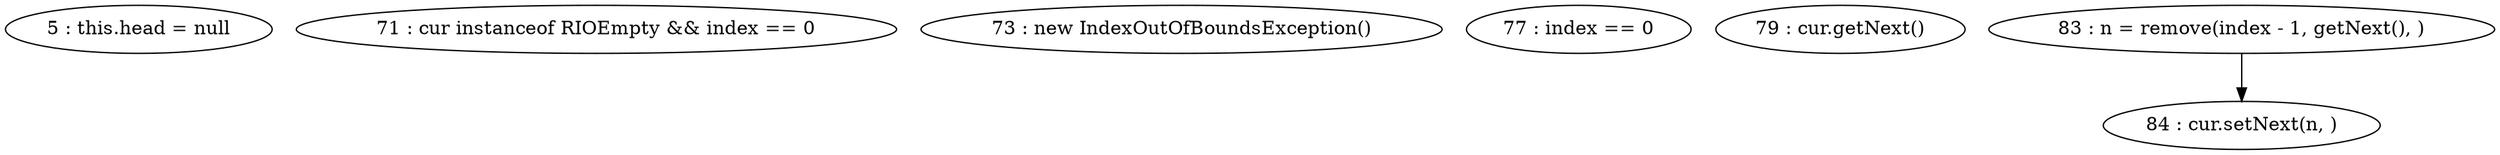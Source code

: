 digraph G {
"5 : this.head = null"
"71 : cur instanceof RIOEmpty && index == 0"
"73 : new IndexOutOfBoundsException()"
"77 : index == 0"
"79 : cur.getNext()"
"83 : n = remove(index - 1, getNext(), )"
"83 : n = remove(index - 1, getNext(), )" -> "84 : cur.setNext(n, )"
"84 : cur.setNext(n, )"
}